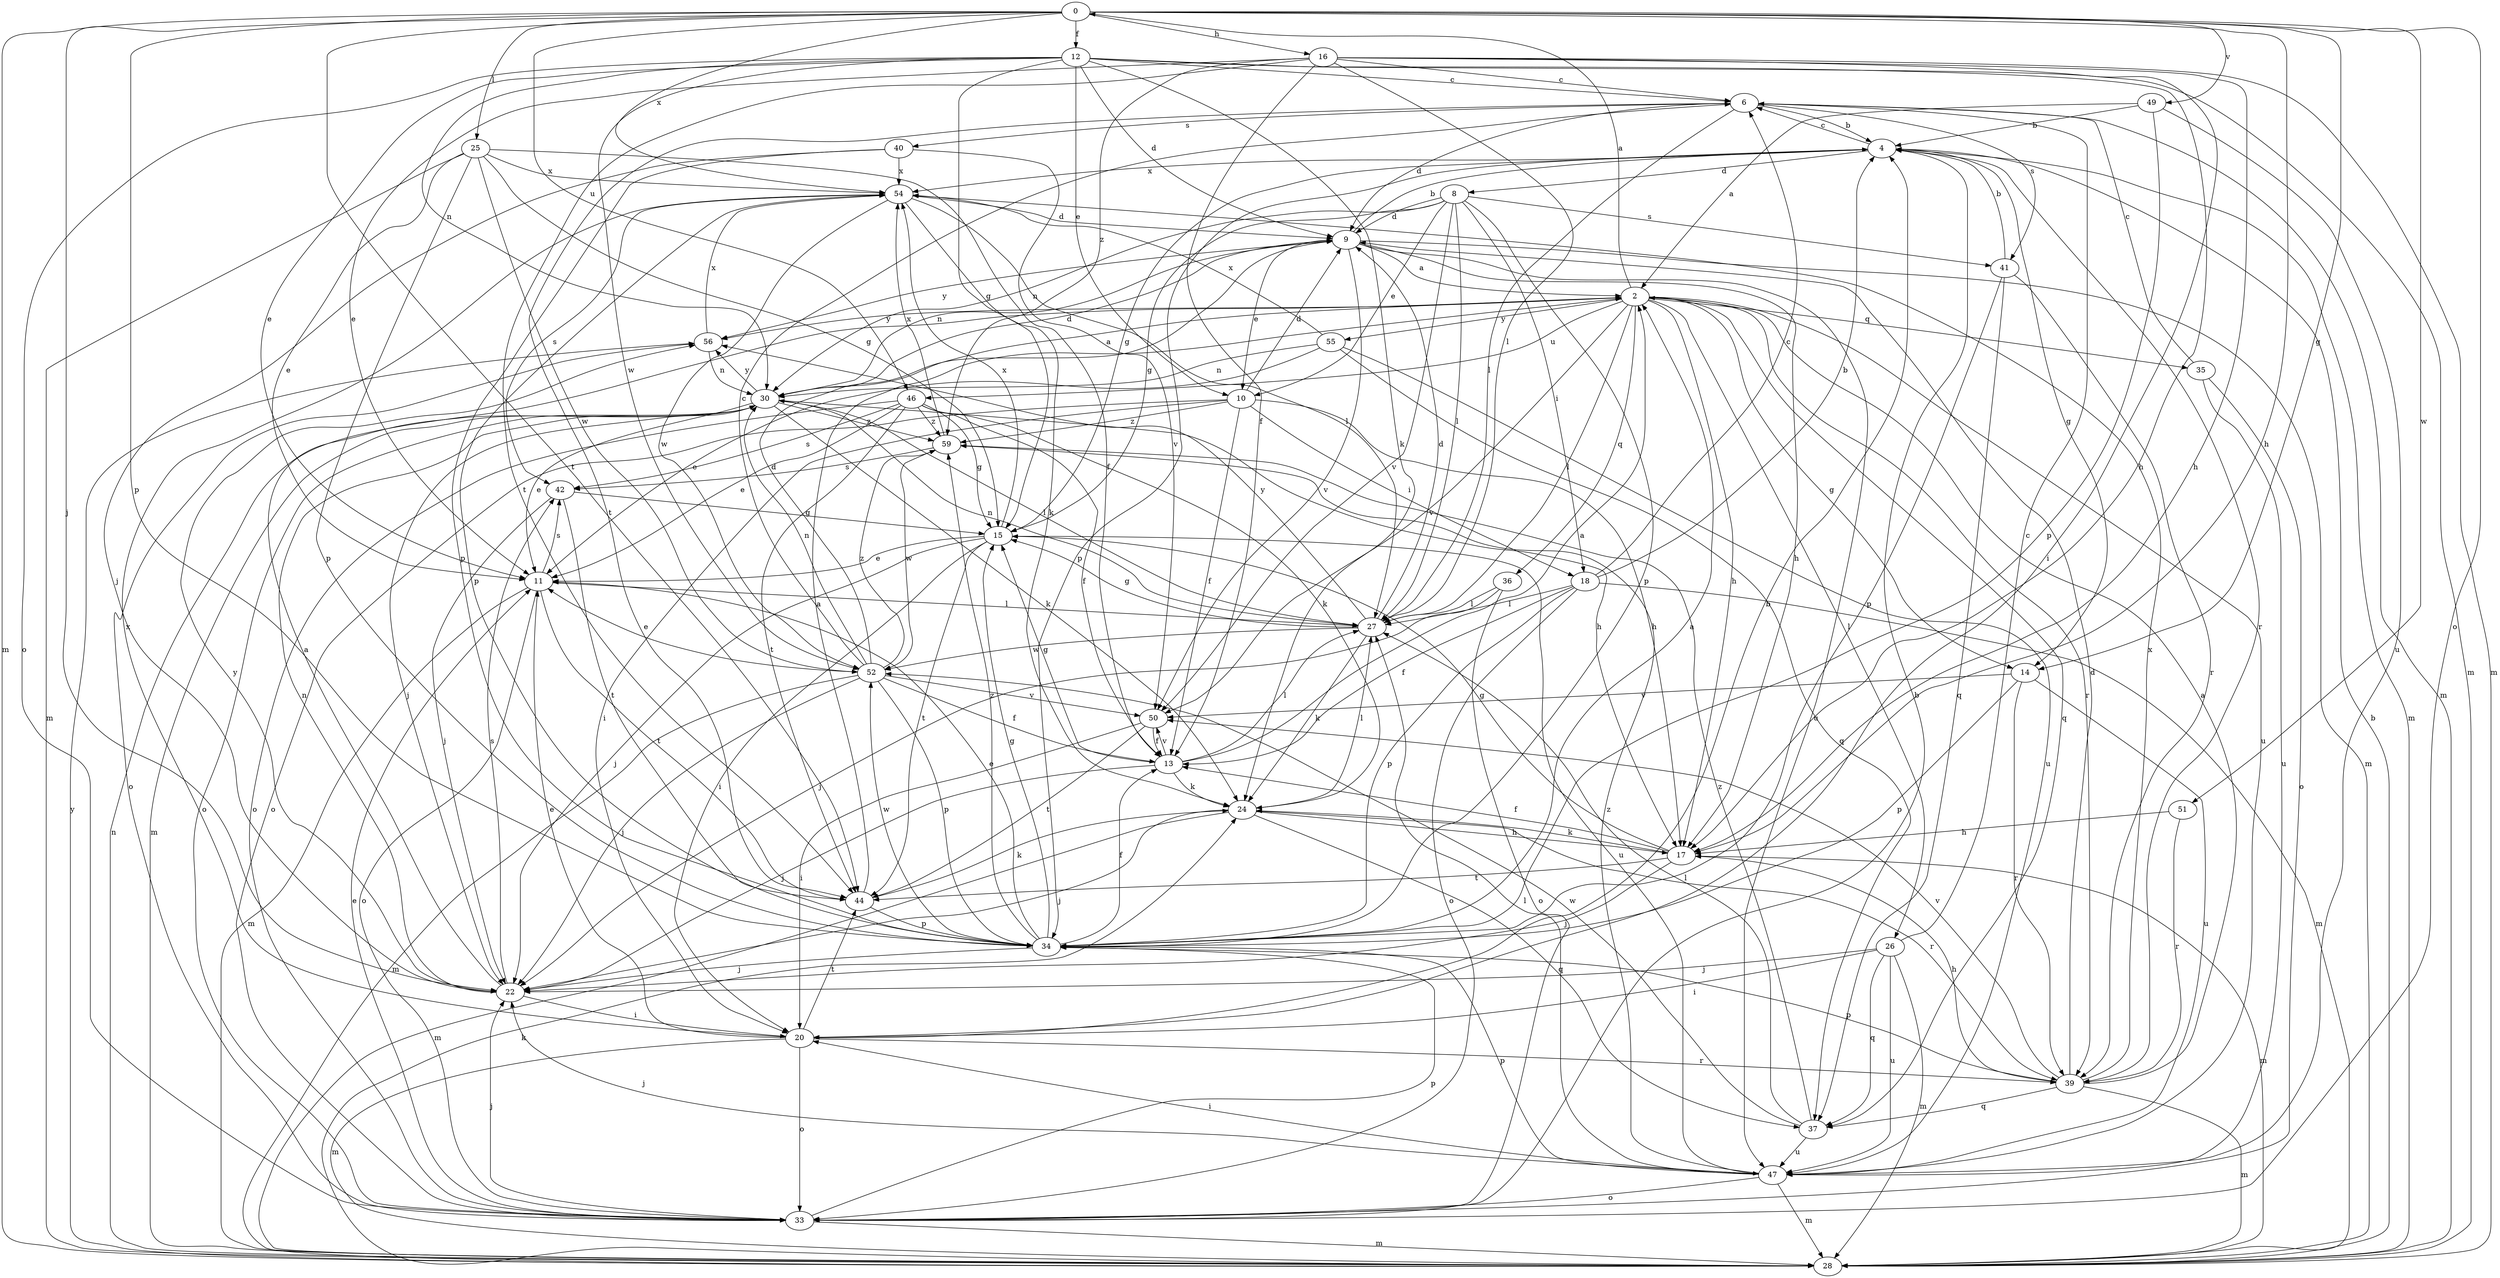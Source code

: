 strict digraph  {
0;
2;
4;
6;
8;
9;
10;
11;
12;
13;
14;
15;
16;
17;
18;
20;
22;
24;
25;
26;
27;
28;
30;
33;
34;
35;
36;
37;
39;
40;
41;
42;
44;
46;
47;
49;
50;
51;
52;
54;
55;
56;
59;
0 -> 12  [label=f];
0 -> 14  [label=g];
0 -> 16  [label=h];
0 -> 17  [label=h];
0 -> 22  [label=j];
0 -> 25  [label=l];
0 -> 28  [label=m];
0 -> 33  [label=o];
0 -> 34  [label=p];
0 -> 44  [label=t];
0 -> 46  [label=u];
0 -> 49  [label=v];
0 -> 51  [label=w];
0 -> 54  [label=x];
2 -> 0  [label=a];
2 -> 14  [label=g];
2 -> 17  [label=h];
2 -> 26  [label=l];
2 -> 27  [label=l];
2 -> 35  [label=q];
2 -> 36  [label=q];
2 -> 37  [label=q];
2 -> 39  [label=r];
2 -> 46  [label=u];
2 -> 47  [label=u];
2 -> 50  [label=v];
2 -> 55  [label=y];
2 -> 56  [label=y];
4 -> 6  [label=c];
4 -> 8  [label=d];
4 -> 14  [label=g];
4 -> 15  [label=g];
4 -> 28  [label=m];
4 -> 34  [label=p];
4 -> 39  [label=r];
4 -> 54  [label=x];
6 -> 4  [label=b];
6 -> 9  [label=d];
6 -> 27  [label=l];
6 -> 28  [label=m];
6 -> 40  [label=s];
6 -> 41  [label=s];
6 -> 44  [label=t];
8 -> 9  [label=d];
8 -> 10  [label=e];
8 -> 15  [label=g];
8 -> 18  [label=i];
8 -> 27  [label=l];
8 -> 30  [label=n];
8 -> 34  [label=p];
8 -> 41  [label=s];
8 -> 50  [label=v];
9 -> 2  [label=a];
9 -> 4  [label=b];
9 -> 10  [label=e];
9 -> 17  [label=h];
9 -> 28  [label=m];
9 -> 30  [label=n];
9 -> 47  [label=u];
9 -> 50  [label=v];
9 -> 56  [label=y];
10 -> 9  [label=d];
10 -> 13  [label=f];
10 -> 17  [label=h];
10 -> 18  [label=i];
10 -> 20  [label=i];
10 -> 33  [label=o];
10 -> 59  [label=z];
11 -> 27  [label=l];
11 -> 28  [label=m];
11 -> 33  [label=o];
11 -> 42  [label=s];
11 -> 44  [label=t];
12 -> 6  [label=c];
12 -> 9  [label=d];
12 -> 10  [label=e];
12 -> 11  [label=e];
12 -> 15  [label=g];
12 -> 17  [label=h];
12 -> 24  [label=k];
12 -> 28  [label=m];
12 -> 30  [label=n];
12 -> 33  [label=o];
12 -> 52  [label=w];
13 -> 2  [label=a];
13 -> 15  [label=g];
13 -> 22  [label=j];
13 -> 24  [label=k];
13 -> 27  [label=l];
13 -> 50  [label=v];
14 -> 34  [label=p];
14 -> 39  [label=r];
14 -> 47  [label=u];
14 -> 50  [label=v];
15 -> 11  [label=e];
15 -> 20  [label=i];
15 -> 22  [label=j];
15 -> 44  [label=t];
15 -> 47  [label=u];
15 -> 54  [label=x];
16 -> 6  [label=c];
16 -> 11  [label=e];
16 -> 13  [label=f];
16 -> 17  [label=h];
16 -> 20  [label=i];
16 -> 27  [label=l];
16 -> 28  [label=m];
16 -> 44  [label=t];
16 -> 59  [label=z];
17 -> 13  [label=f];
17 -> 15  [label=g];
17 -> 22  [label=j];
17 -> 24  [label=k];
17 -> 28  [label=m];
17 -> 44  [label=t];
18 -> 4  [label=b];
18 -> 6  [label=c];
18 -> 13  [label=f];
18 -> 27  [label=l];
18 -> 28  [label=m];
18 -> 33  [label=o];
18 -> 34  [label=p];
20 -> 4  [label=b];
20 -> 11  [label=e];
20 -> 28  [label=m];
20 -> 33  [label=o];
20 -> 39  [label=r];
20 -> 44  [label=t];
20 -> 54  [label=x];
22 -> 2  [label=a];
22 -> 20  [label=i];
22 -> 30  [label=n];
22 -> 42  [label=s];
22 -> 56  [label=y];
24 -> 17  [label=h];
24 -> 22  [label=j];
24 -> 27  [label=l];
24 -> 28  [label=m];
24 -> 37  [label=q];
24 -> 39  [label=r];
25 -> 11  [label=e];
25 -> 13  [label=f];
25 -> 15  [label=g];
25 -> 28  [label=m];
25 -> 34  [label=p];
25 -> 52  [label=w];
25 -> 54  [label=x];
26 -> 6  [label=c];
26 -> 20  [label=i];
26 -> 22  [label=j];
26 -> 28  [label=m];
26 -> 37  [label=q];
26 -> 47  [label=u];
27 -> 9  [label=d];
27 -> 15  [label=g];
27 -> 24  [label=k];
27 -> 30  [label=n];
27 -> 52  [label=w];
27 -> 56  [label=y];
28 -> 4  [label=b];
28 -> 24  [label=k];
28 -> 30  [label=n];
28 -> 56  [label=y];
30 -> 2  [label=a];
30 -> 9  [label=d];
30 -> 11  [label=e];
30 -> 17  [label=h];
30 -> 22  [label=j];
30 -> 24  [label=k];
30 -> 27  [label=l];
30 -> 28  [label=m];
30 -> 33  [label=o];
30 -> 56  [label=y];
30 -> 59  [label=z];
33 -> 4  [label=b];
33 -> 11  [label=e];
33 -> 22  [label=j];
33 -> 28  [label=m];
33 -> 34  [label=p];
34 -> 2  [label=a];
34 -> 11  [label=e];
34 -> 13  [label=f];
34 -> 15  [label=g];
34 -> 22  [label=j];
34 -> 52  [label=w];
34 -> 59  [label=z];
35 -> 6  [label=c];
35 -> 33  [label=o];
35 -> 47  [label=u];
36 -> 22  [label=j];
36 -> 27  [label=l];
36 -> 33  [label=o];
37 -> 27  [label=l];
37 -> 47  [label=u];
37 -> 52  [label=w];
37 -> 59  [label=z];
39 -> 2  [label=a];
39 -> 9  [label=d];
39 -> 17  [label=h];
39 -> 28  [label=m];
39 -> 34  [label=p];
39 -> 37  [label=q];
39 -> 50  [label=v];
39 -> 54  [label=x];
40 -> 22  [label=j];
40 -> 34  [label=p];
40 -> 50  [label=v];
40 -> 54  [label=x];
41 -> 4  [label=b];
41 -> 34  [label=p];
41 -> 37  [label=q];
41 -> 39  [label=r];
42 -> 15  [label=g];
42 -> 22  [label=j];
42 -> 44  [label=t];
44 -> 2  [label=a];
44 -> 24  [label=k];
44 -> 34  [label=p];
46 -> 11  [label=e];
46 -> 13  [label=f];
46 -> 15  [label=g];
46 -> 24  [label=k];
46 -> 33  [label=o];
46 -> 42  [label=s];
46 -> 44  [label=t];
46 -> 59  [label=z];
47 -> 20  [label=i];
47 -> 22  [label=j];
47 -> 27  [label=l];
47 -> 28  [label=m];
47 -> 33  [label=o];
47 -> 34  [label=p];
47 -> 59  [label=z];
49 -> 2  [label=a];
49 -> 4  [label=b];
49 -> 34  [label=p];
49 -> 47  [label=u];
50 -> 13  [label=f];
50 -> 20  [label=i];
50 -> 44  [label=t];
51 -> 17  [label=h];
51 -> 39  [label=r];
52 -> 6  [label=c];
52 -> 9  [label=d];
52 -> 11  [label=e];
52 -> 13  [label=f];
52 -> 22  [label=j];
52 -> 28  [label=m];
52 -> 30  [label=n];
52 -> 34  [label=p];
52 -> 50  [label=v];
52 -> 59  [label=z];
54 -> 9  [label=d];
54 -> 24  [label=k];
54 -> 27  [label=l];
54 -> 34  [label=p];
54 -> 42  [label=s];
54 -> 52  [label=w];
55 -> 11  [label=e];
55 -> 30  [label=n];
55 -> 37  [label=q];
55 -> 47  [label=u];
55 -> 54  [label=x];
56 -> 30  [label=n];
56 -> 33  [label=o];
56 -> 54  [label=x];
59 -> 42  [label=s];
59 -> 52  [label=w];
59 -> 54  [label=x];
}
